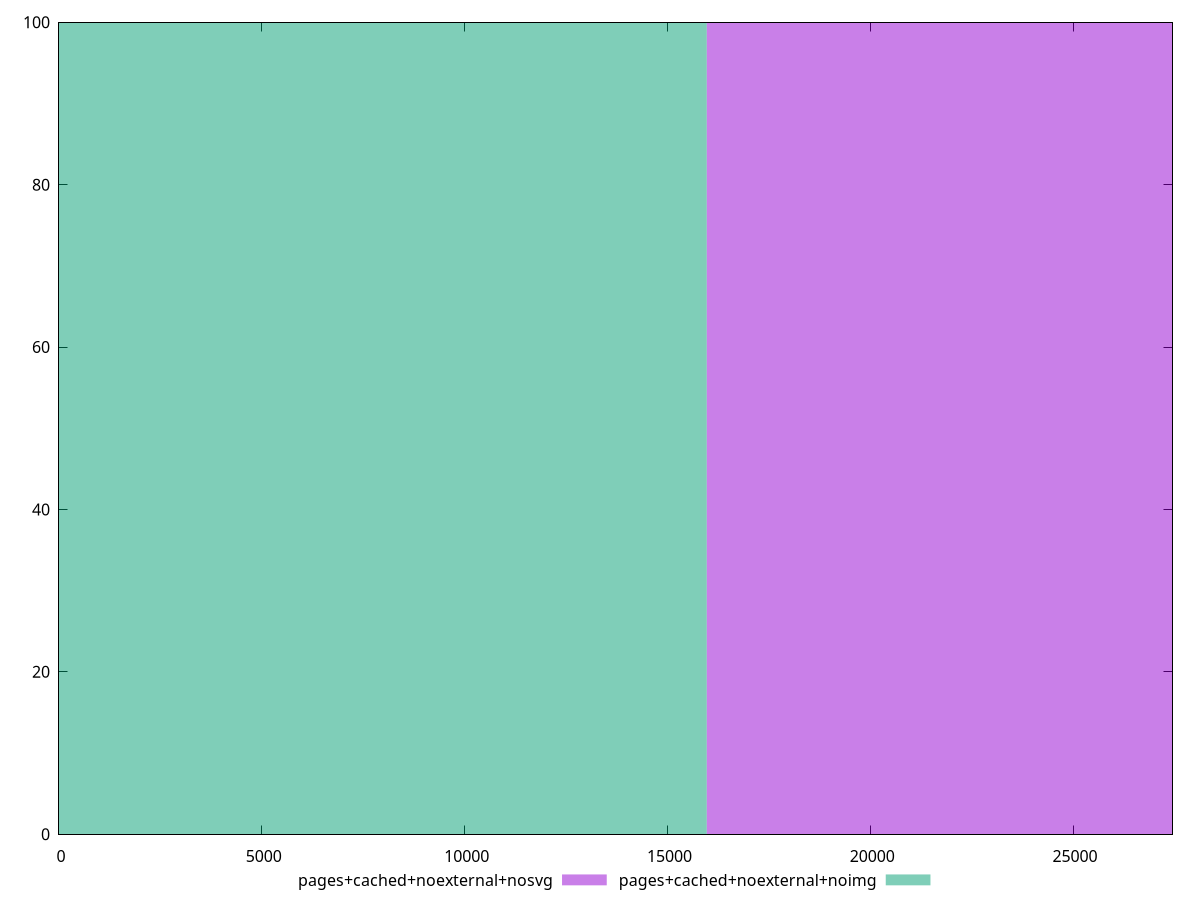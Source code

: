 reset

$pagesCachedNoexternalNosvg <<EOF
31934.794633072263 100
EOF

$pagesCachedNoexternalNoimg <<EOF
0 100
EOF

set key outside below
set boxwidth 31934.794633072263
set xrange [0:27450]
set yrange [0:100]
set style fill transparent solid 0.5 noborder
set terminal svg size 640, 500 enhanced background rgb 'white'
set output "report_00007_2020-12-11T15:55:29.892Z/uses-webp-images/comparison/histogram/7_vs_8.svg"

plot $pagesCachedNoexternalNosvg title "pages+cached+noexternal+nosvg" with boxes, \
     $pagesCachedNoexternalNoimg title "pages+cached+noexternal+noimg" with boxes

reset
